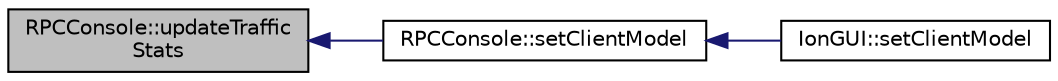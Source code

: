 digraph "RPCConsole::updateTrafficStats"
{
  edge [fontname="Helvetica",fontsize="10",labelfontname="Helvetica",labelfontsize="10"];
  node [fontname="Helvetica",fontsize="10",shape=record];
  rankdir="LR";
  Node284 [label="RPCConsole::updateTraffic\lStats",height=0.2,width=0.4,color="black", fillcolor="grey75", style="filled", fontcolor="black"];
  Node284 -> Node285 [dir="back",color="midnightblue",fontsize="10",style="solid",fontname="Helvetica"];
  Node285 [label="RPCConsole::setClientModel",height=0.2,width=0.4,color="black", fillcolor="white", style="filled",URL="$class_r_p_c_console.html#a355349a33664a07628e9ca22a60f5fa7"];
  Node285 -> Node286 [dir="back",color="midnightblue",fontsize="10",style="solid",fontname="Helvetica"];
  Node286 [label="IonGUI::setClientModel",height=0.2,width=0.4,color="black", fillcolor="white", style="filled",URL="$class_ion_g_u_i.html#aee0c583c834ce4f4c598c29db83b0680",tooltip="Set the client model. "];
}

